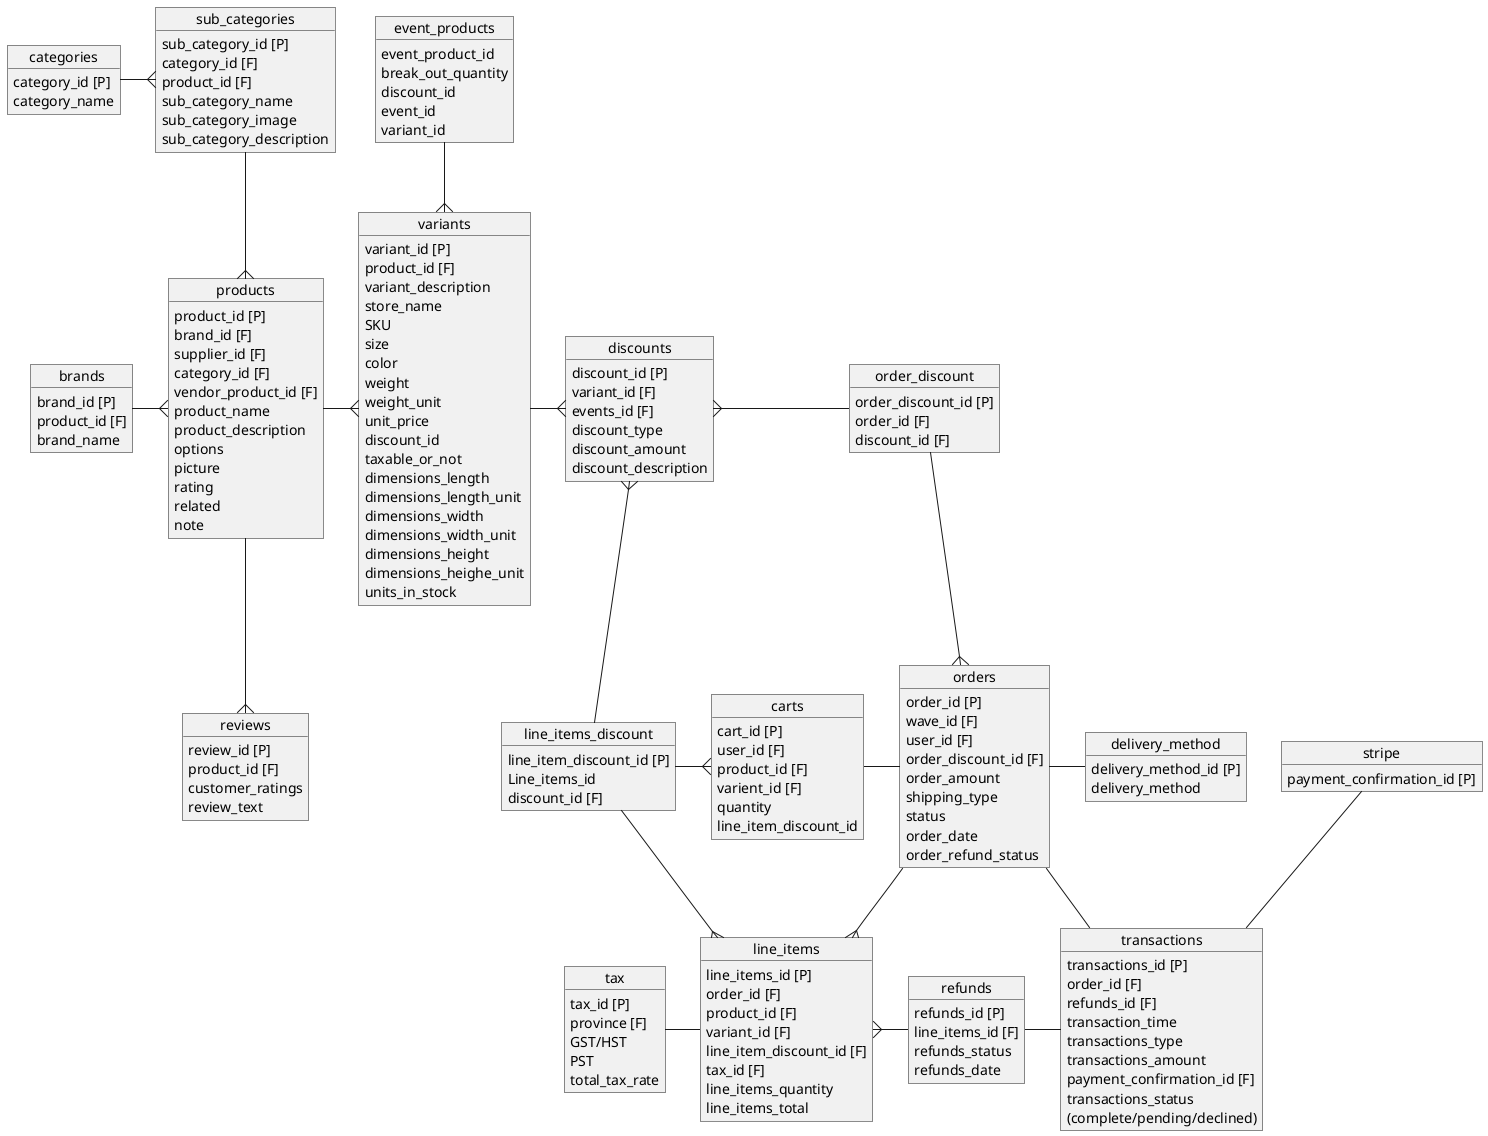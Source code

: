 @startuml
object orders {
    order_id [P]
    wave_id [F]
    user_id [F]
    order_discount_id [F]
    order_amount
    shipping_type 
    status 
    order_date
    order_refund_status
    }

object line_items{
    line_items_id [P]
    order_id [F]
    product_id [F]
    variant_id [F]
    line_item_discount_id [F]
    tax_id [F]
    line_items_quantity
    line_items_total
    }

object tax{
    tax_id [P]
    province [F]
    GST/HST
    PST
    total_tax_rate
    }

object refunds{
    refunds_id [P]
    line_items_id [F]
    refunds_status 
    refunds_date
    }


object transactions{
    transactions_id [P]
    order_id [F]
    refunds_id [F]
    transaction_time
    transactions_type
    transactions_amount
    payment_confirmation_id [F]
    transactions_status 
      (complete/pending/declined)
    }


object carts{
    cart_id [P]
    user_id [F]
    product_id [F]
    varient_id [F]
    quantity
    line_item_discount_id 
    }


object delivery_method{
    delivery_method_id [P]
    delivery_method
    }

object line_items_discount{
    line_item_discount_id [P]
    Line_items_id
    discount_id [F]
    }

object order_discount{
    order_discount_id [P]
    order_id [F]
    discount_id [F]
    }

object stripe{
    payment_confirmation_id [P]
    }
    

order_discount --{ orders
carts - orders
orders --{ line_items
line_items }- refunds
orders - transactions
orders - delivery_method
refunds - transactions
tax - line_items
line_items_discount -{ line_items
line_items_discount -{ carts
stripe -- transactions


object products{
    product_id [P]
    brand_id [F]
    supplier_id [F]
    category_id [F]
    vendor_product_id [F]
    product_name
    product_description
    options
    picture
    rating
    related
    note
    }

object brands{
    brand_id [P]
    product_id [F]
    brand_name
    }

object reviews{
    review_id [P]
    product_id [F]
    customer_ratings
    review_text
    }

object categories{
    category_id [P]
    category_name
    }

object sub_categories{
    sub_category_id [P]
    category_id [F]
    product_id [F]
    sub_category_name
    sub_category_image
    sub_category_description
    }

object variants{
    variant_id [P]
    product_id [F]
    variant_description
    store_name
    SKU
    size
    color
    weight
    weight_unit
    unit_price
    discount_id
    taxable_or_not
    dimensions_length
    dimensions_length_unit
    dimensions_width
    dimensions_width_unit
    dimensions_height
    dimensions_heighe_unit
    units_in_stock
    }

object discounts{
    discount_id [P]
    variant_id [F]
    events_id [F]
    discount_type
    discount_amount
    discount_description
    }

object event_products{
    event_product_id
    break_out_quantity
    discount_id
    event_id
    variant_id
    }

categories -{ sub_categories
sub_categories --{ products 
brands -{ products
products --{ reviews
products -{ variants
variants -{ discounts
event_products --{ variants



discounts }- order_discount
discounts }- line_items_discount
@enduml
